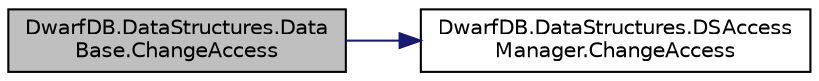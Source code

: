 digraph "DwarfDB.DataStructures.DataBase.ChangeAccess"
{
  edge [fontname="Helvetica",fontsize="10",labelfontname="Helvetica",labelfontsize="10"];
  node [fontname="Helvetica",fontsize="10",shape=record];
  rankdir="LR";
  Node1 [label="DwarfDB.DataStructures.Data\lBase.ChangeAccess",height=0.2,width=0.4,color="black", fillcolor="grey75", style="filled", fontcolor="black"];
  Node1 -> Node2 [color="midnightblue",fontsize="10",style="solid"];
  Node2 [label="DwarfDB.DataStructures.DSAccess\lManager.ChangeAccess",height=0.2,width=0.4,color="black", fillcolor="white", style="filled",URL="$class_dwarf_d_b_1_1_data_structures_1_1_d_s_access_manager.html#a1ea0d79dfc5488151f97fce43d384797",tooltip="Changing an access record for our DB "];
}
